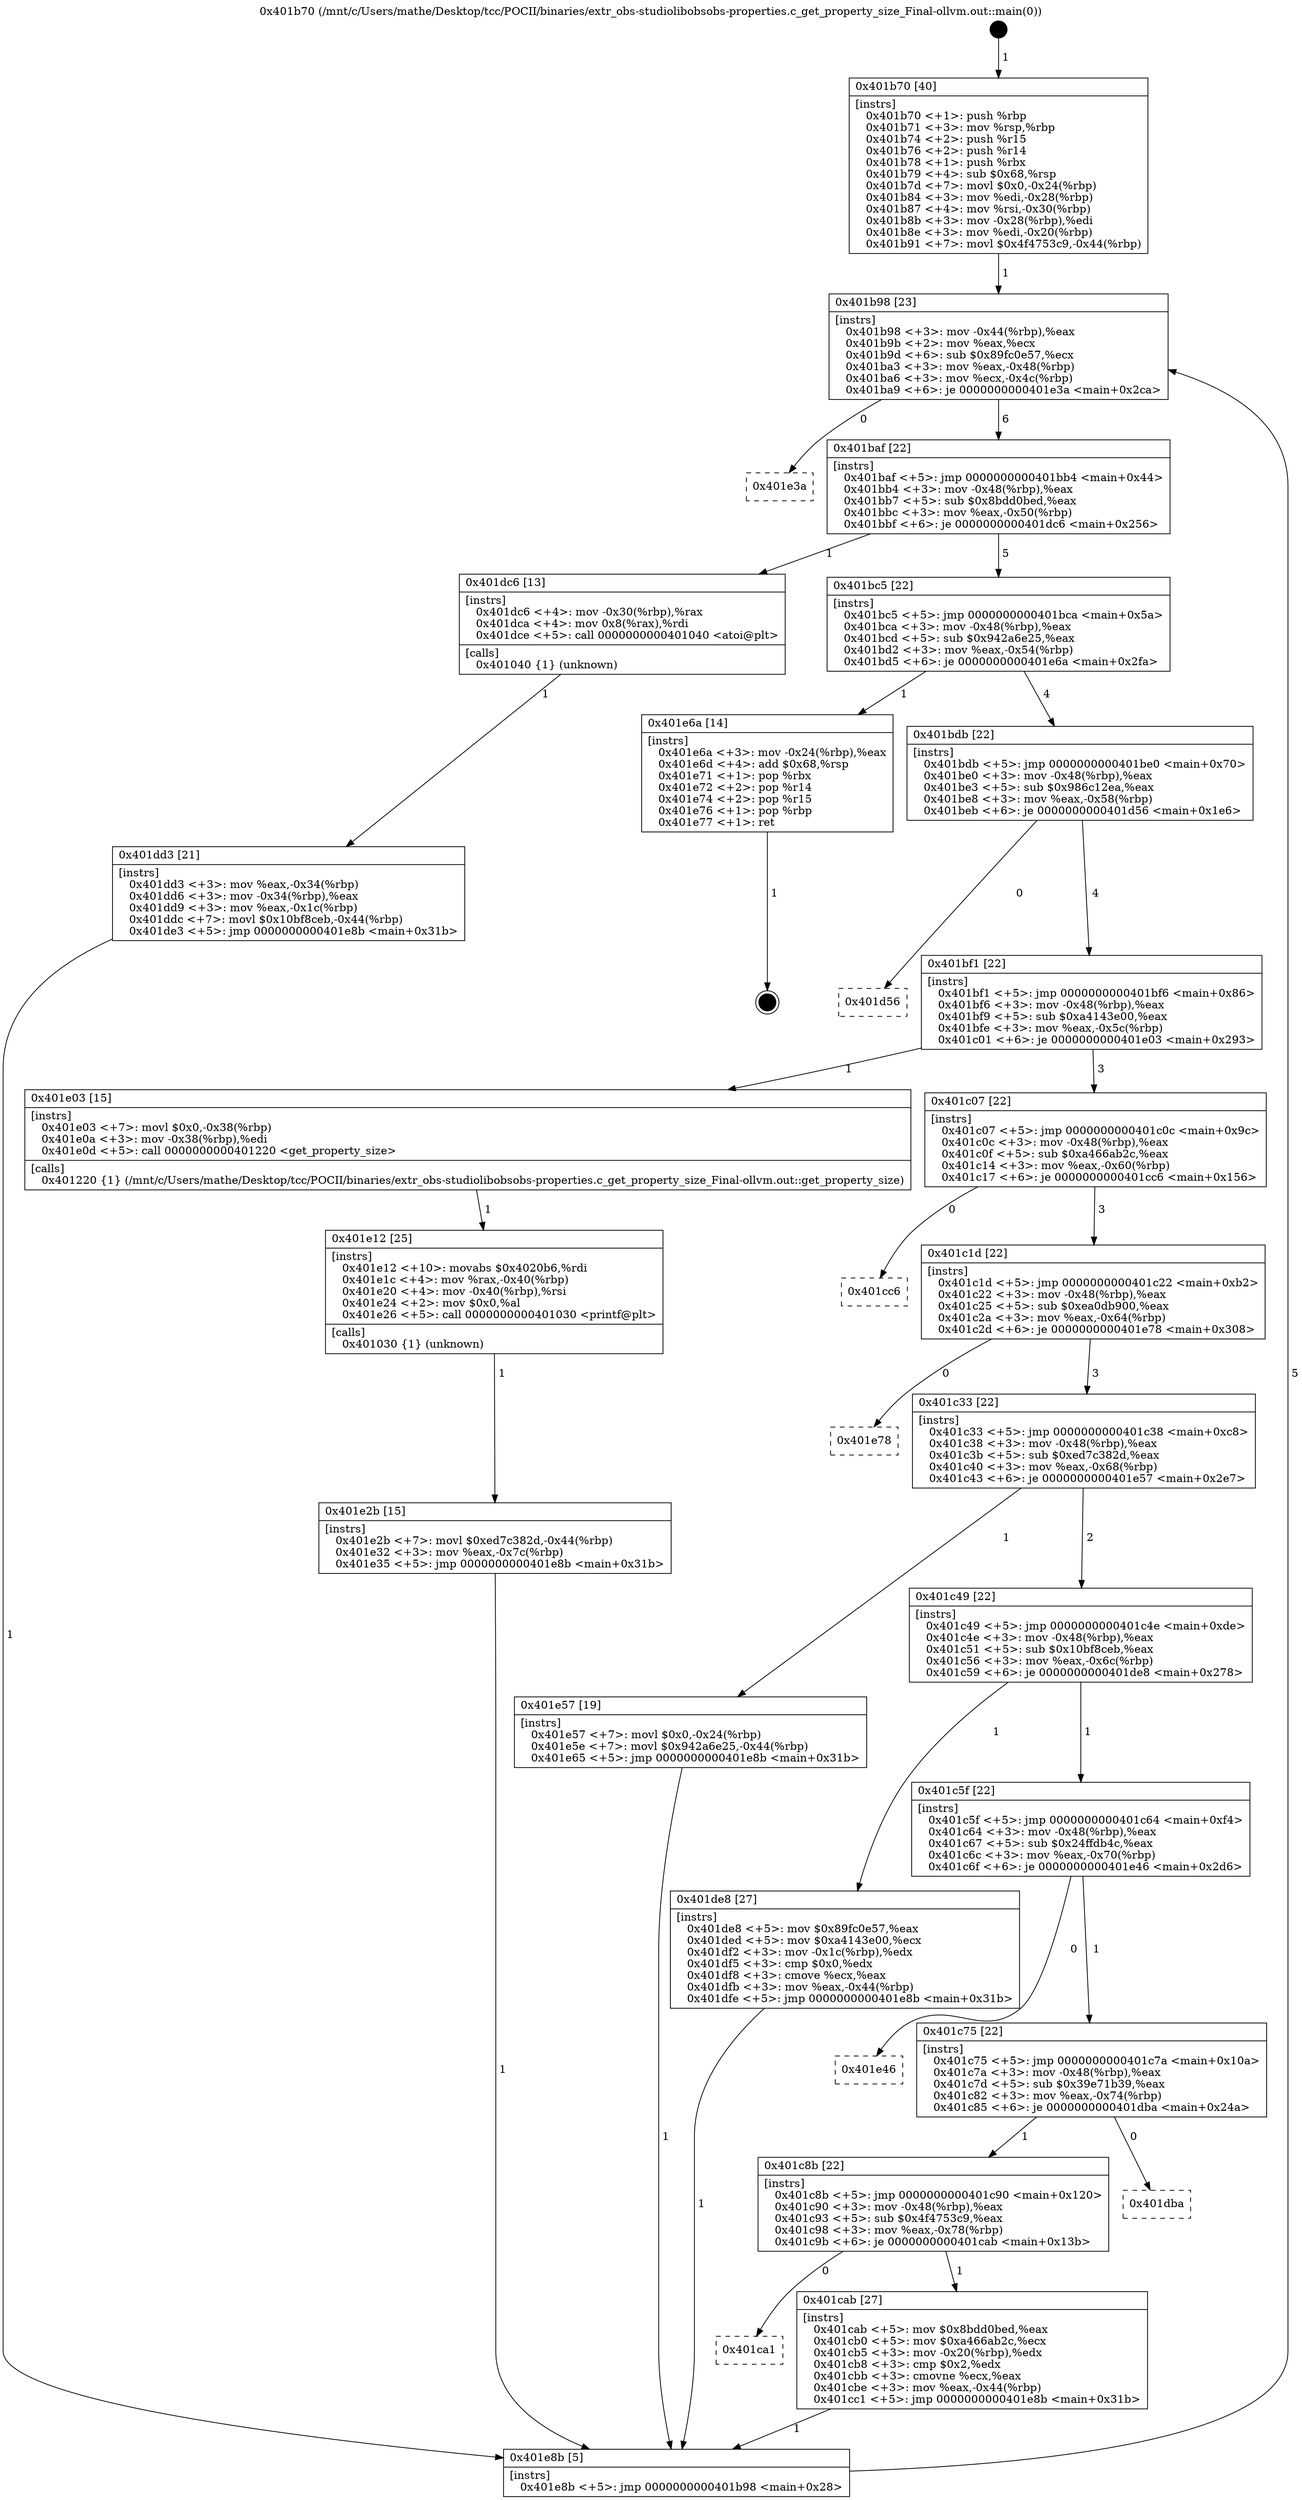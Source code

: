 digraph "0x401b70" {
  label = "0x401b70 (/mnt/c/Users/mathe/Desktop/tcc/POCII/binaries/extr_obs-studiolibobsobs-properties.c_get_property_size_Final-ollvm.out::main(0))"
  labelloc = "t"
  node[shape=record]

  Entry [label="",width=0.3,height=0.3,shape=circle,fillcolor=black,style=filled]
  "0x401b98" [label="{
     0x401b98 [23]\l
     | [instrs]\l
     &nbsp;&nbsp;0x401b98 \<+3\>: mov -0x44(%rbp),%eax\l
     &nbsp;&nbsp;0x401b9b \<+2\>: mov %eax,%ecx\l
     &nbsp;&nbsp;0x401b9d \<+6\>: sub $0x89fc0e57,%ecx\l
     &nbsp;&nbsp;0x401ba3 \<+3\>: mov %eax,-0x48(%rbp)\l
     &nbsp;&nbsp;0x401ba6 \<+3\>: mov %ecx,-0x4c(%rbp)\l
     &nbsp;&nbsp;0x401ba9 \<+6\>: je 0000000000401e3a \<main+0x2ca\>\l
  }"]
  "0x401e3a" [label="{
     0x401e3a\l
  }", style=dashed]
  "0x401baf" [label="{
     0x401baf [22]\l
     | [instrs]\l
     &nbsp;&nbsp;0x401baf \<+5\>: jmp 0000000000401bb4 \<main+0x44\>\l
     &nbsp;&nbsp;0x401bb4 \<+3\>: mov -0x48(%rbp),%eax\l
     &nbsp;&nbsp;0x401bb7 \<+5\>: sub $0x8bdd0bed,%eax\l
     &nbsp;&nbsp;0x401bbc \<+3\>: mov %eax,-0x50(%rbp)\l
     &nbsp;&nbsp;0x401bbf \<+6\>: je 0000000000401dc6 \<main+0x256\>\l
  }"]
  Exit [label="",width=0.3,height=0.3,shape=circle,fillcolor=black,style=filled,peripheries=2]
  "0x401dc6" [label="{
     0x401dc6 [13]\l
     | [instrs]\l
     &nbsp;&nbsp;0x401dc6 \<+4\>: mov -0x30(%rbp),%rax\l
     &nbsp;&nbsp;0x401dca \<+4\>: mov 0x8(%rax),%rdi\l
     &nbsp;&nbsp;0x401dce \<+5\>: call 0000000000401040 \<atoi@plt\>\l
     | [calls]\l
     &nbsp;&nbsp;0x401040 \{1\} (unknown)\l
  }"]
  "0x401bc5" [label="{
     0x401bc5 [22]\l
     | [instrs]\l
     &nbsp;&nbsp;0x401bc5 \<+5\>: jmp 0000000000401bca \<main+0x5a\>\l
     &nbsp;&nbsp;0x401bca \<+3\>: mov -0x48(%rbp),%eax\l
     &nbsp;&nbsp;0x401bcd \<+5\>: sub $0x942a6e25,%eax\l
     &nbsp;&nbsp;0x401bd2 \<+3\>: mov %eax,-0x54(%rbp)\l
     &nbsp;&nbsp;0x401bd5 \<+6\>: je 0000000000401e6a \<main+0x2fa\>\l
  }"]
  "0x401e2b" [label="{
     0x401e2b [15]\l
     | [instrs]\l
     &nbsp;&nbsp;0x401e2b \<+7\>: movl $0xed7c382d,-0x44(%rbp)\l
     &nbsp;&nbsp;0x401e32 \<+3\>: mov %eax,-0x7c(%rbp)\l
     &nbsp;&nbsp;0x401e35 \<+5\>: jmp 0000000000401e8b \<main+0x31b\>\l
  }"]
  "0x401e6a" [label="{
     0x401e6a [14]\l
     | [instrs]\l
     &nbsp;&nbsp;0x401e6a \<+3\>: mov -0x24(%rbp),%eax\l
     &nbsp;&nbsp;0x401e6d \<+4\>: add $0x68,%rsp\l
     &nbsp;&nbsp;0x401e71 \<+1\>: pop %rbx\l
     &nbsp;&nbsp;0x401e72 \<+2\>: pop %r14\l
     &nbsp;&nbsp;0x401e74 \<+2\>: pop %r15\l
     &nbsp;&nbsp;0x401e76 \<+1\>: pop %rbp\l
     &nbsp;&nbsp;0x401e77 \<+1\>: ret\l
  }"]
  "0x401bdb" [label="{
     0x401bdb [22]\l
     | [instrs]\l
     &nbsp;&nbsp;0x401bdb \<+5\>: jmp 0000000000401be0 \<main+0x70\>\l
     &nbsp;&nbsp;0x401be0 \<+3\>: mov -0x48(%rbp),%eax\l
     &nbsp;&nbsp;0x401be3 \<+5\>: sub $0x986c12ea,%eax\l
     &nbsp;&nbsp;0x401be8 \<+3\>: mov %eax,-0x58(%rbp)\l
     &nbsp;&nbsp;0x401beb \<+6\>: je 0000000000401d56 \<main+0x1e6\>\l
  }"]
  "0x401e12" [label="{
     0x401e12 [25]\l
     | [instrs]\l
     &nbsp;&nbsp;0x401e12 \<+10\>: movabs $0x4020b6,%rdi\l
     &nbsp;&nbsp;0x401e1c \<+4\>: mov %rax,-0x40(%rbp)\l
     &nbsp;&nbsp;0x401e20 \<+4\>: mov -0x40(%rbp),%rsi\l
     &nbsp;&nbsp;0x401e24 \<+2\>: mov $0x0,%al\l
     &nbsp;&nbsp;0x401e26 \<+5\>: call 0000000000401030 \<printf@plt\>\l
     | [calls]\l
     &nbsp;&nbsp;0x401030 \{1\} (unknown)\l
  }"]
  "0x401d56" [label="{
     0x401d56\l
  }", style=dashed]
  "0x401bf1" [label="{
     0x401bf1 [22]\l
     | [instrs]\l
     &nbsp;&nbsp;0x401bf1 \<+5\>: jmp 0000000000401bf6 \<main+0x86\>\l
     &nbsp;&nbsp;0x401bf6 \<+3\>: mov -0x48(%rbp),%eax\l
     &nbsp;&nbsp;0x401bf9 \<+5\>: sub $0xa4143e00,%eax\l
     &nbsp;&nbsp;0x401bfe \<+3\>: mov %eax,-0x5c(%rbp)\l
     &nbsp;&nbsp;0x401c01 \<+6\>: je 0000000000401e03 \<main+0x293\>\l
  }"]
  "0x401dd3" [label="{
     0x401dd3 [21]\l
     | [instrs]\l
     &nbsp;&nbsp;0x401dd3 \<+3\>: mov %eax,-0x34(%rbp)\l
     &nbsp;&nbsp;0x401dd6 \<+3\>: mov -0x34(%rbp),%eax\l
     &nbsp;&nbsp;0x401dd9 \<+3\>: mov %eax,-0x1c(%rbp)\l
     &nbsp;&nbsp;0x401ddc \<+7\>: movl $0x10bf8ceb,-0x44(%rbp)\l
     &nbsp;&nbsp;0x401de3 \<+5\>: jmp 0000000000401e8b \<main+0x31b\>\l
  }"]
  "0x401e03" [label="{
     0x401e03 [15]\l
     | [instrs]\l
     &nbsp;&nbsp;0x401e03 \<+7\>: movl $0x0,-0x38(%rbp)\l
     &nbsp;&nbsp;0x401e0a \<+3\>: mov -0x38(%rbp),%edi\l
     &nbsp;&nbsp;0x401e0d \<+5\>: call 0000000000401220 \<get_property_size\>\l
     | [calls]\l
     &nbsp;&nbsp;0x401220 \{1\} (/mnt/c/Users/mathe/Desktop/tcc/POCII/binaries/extr_obs-studiolibobsobs-properties.c_get_property_size_Final-ollvm.out::get_property_size)\l
  }"]
  "0x401c07" [label="{
     0x401c07 [22]\l
     | [instrs]\l
     &nbsp;&nbsp;0x401c07 \<+5\>: jmp 0000000000401c0c \<main+0x9c\>\l
     &nbsp;&nbsp;0x401c0c \<+3\>: mov -0x48(%rbp),%eax\l
     &nbsp;&nbsp;0x401c0f \<+5\>: sub $0xa466ab2c,%eax\l
     &nbsp;&nbsp;0x401c14 \<+3\>: mov %eax,-0x60(%rbp)\l
     &nbsp;&nbsp;0x401c17 \<+6\>: je 0000000000401cc6 \<main+0x156\>\l
  }"]
  "0x401b70" [label="{
     0x401b70 [40]\l
     | [instrs]\l
     &nbsp;&nbsp;0x401b70 \<+1\>: push %rbp\l
     &nbsp;&nbsp;0x401b71 \<+3\>: mov %rsp,%rbp\l
     &nbsp;&nbsp;0x401b74 \<+2\>: push %r15\l
     &nbsp;&nbsp;0x401b76 \<+2\>: push %r14\l
     &nbsp;&nbsp;0x401b78 \<+1\>: push %rbx\l
     &nbsp;&nbsp;0x401b79 \<+4\>: sub $0x68,%rsp\l
     &nbsp;&nbsp;0x401b7d \<+7\>: movl $0x0,-0x24(%rbp)\l
     &nbsp;&nbsp;0x401b84 \<+3\>: mov %edi,-0x28(%rbp)\l
     &nbsp;&nbsp;0x401b87 \<+4\>: mov %rsi,-0x30(%rbp)\l
     &nbsp;&nbsp;0x401b8b \<+3\>: mov -0x28(%rbp),%edi\l
     &nbsp;&nbsp;0x401b8e \<+3\>: mov %edi,-0x20(%rbp)\l
     &nbsp;&nbsp;0x401b91 \<+7\>: movl $0x4f4753c9,-0x44(%rbp)\l
  }"]
  "0x401cc6" [label="{
     0x401cc6\l
  }", style=dashed]
  "0x401c1d" [label="{
     0x401c1d [22]\l
     | [instrs]\l
     &nbsp;&nbsp;0x401c1d \<+5\>: jmp 0000000000401c22 \<main+0xb2\>\l
     &nbsp;&nbsp;0x401c22 \<+3\>: mov -0x48(%rbp),%eax\l
     &nbsp;&nbsp;0x401c25 \<+5\>: sub $0xea0db900,%eax\l
     &nbsp;&nbsp;0x401c2a \<+3\>: mov %eax,-0x64(%rbp)\l
     &nbsp;&nbsp;0x401c2d \<+6\>: je 0000000000401e78 \<main+0x308\>\l
  }"]
  "0x401e8b" [label="{
     0x401e8b [5]\l
     | [instrs]\l
     &nbsp;&nbsp;0x401e8b \<+5\>: jmp 0000000000401b98 \<main+0x28\>\l
  }"]
  "0x401e78" [label="{
     0x401e78\l
  }", style=dashed]
  "0x401c33" [label="{
     0x401c33 [22]\l
     | [instrs]\l
     &nbsp;&nbsp;0x401c33 \<+5\>: jmp 0000000000401c38 \<main+0xc8\>\l
     &nbsp;&nbsp;0x401c38 \<+3\>: mov -0x48(%rbp),%eax\l
     &nbsp;&nbsp;0x401c3b \<+5\>: sub $0xed7c382d,%eax\l
     &nbsp;&nbsp;0x401c40 \<+3\>: mov %eax,-0x68(%rbp)\l
     &nbsp;&nbsp;0x401c43 \<+6\>: je 0000000000401e57 \<main+0x2e7\>\l
  }"]
  "0x401ca1" [label="{
     0x401ca1\l
  }", style=dashed]
  "0x401e57" [label="{
     0x401e57 [19]\l
     | [instrs]\l
     &nbsp;&nbsp;0x401e57 \<+7\>: movl $0x0,-0x24(%rbp)\l
     &nbsp;&nbsp;0x401e5e \<+7\>: movl $0x942a6e25,-0x44(%rbp)\l
     &nbsp;&nbsp;0x401e65 \<+5\>: jmp 0000000000401e8b \<main+0x31b\>\l
  }"]
  "0x401c49" [label="{
     0x401c49 [22]\l
     | [instrs]\l
     &nbsp;&nbsp;0x401c49 \<+5\>: jmp 0000000000401c4e \<main+0xde\>\l
     &nbsp;&nbsp;0x401c4e \<+3\>: mov -0x48(%rbp),%eax\l
     &nbsp;&nbsp;0x401c51 \<+5\>: sub $0x10bf8ceb,%eax\l
     &nbsp;&nbsp;0x401c56 \<+3\>: mov %eax,-0x6c(%rbp)\l
     &nbsp;&nbsp;0x401c59 \<+6\>: je 0000000000401de8 \<main+0x278\>\l
  }"]
  "0x401cab" [label="{
     0x401cab [27]\l
     | [instrs]\l
     &nbsp;&nbsp;0x401cab \<+5\>: mov $0x8bdd0bed,%eax\l
     &nbsp;&nbsp;0x401cb0 \<+5\>: mov $0xa466ab2c,%ecx\l
     &nbsp;&nbsp;0x401cb5 \<+3\>: mov -0x20(%rbp),%edx\l
     &nbsp;&nbsp;0x401cb8 \<+3\>: cmp $0x2,%edx\l
     &nbsp;&nbsp;0x401cbb \<+3\>: cmovne %ecx,%eax\l
     &nbsp;&nbsp;0x401cbe \<+3\>: mov %eax,-0x44(%rbp)\l
     &nbsp;&nbsp;0x401cc1 \<+5\>: jmp 0000000000401e8b \<main+0x31b\>\l
  }"]
  "0x401de8" [label="{
     0x401de8 [27]\l
     | [instrs]\l
     &nbsp;&nbsp;0x401de8 \<+5\>: mov $0x89fc0e57,%eax\l
     &nbsp;&nbsp;0x401ded \<+5\>: mov $0xa4143e00,%ecx\l
     &nbsp;&nbsp;0x401df2 \<+3\>: mov -0x1c(%rbp),%edx\l
     &nbsp;&nbsp;0x401df5 \<+3\>: cmp $0x0,%edx\l
     &nbsp;&nbsp;0x401df8 \<+3\>: cmove %ecx,%eax\l
     &nbsp;&nbsp;0x401dfb \<+3\>: mov %eax,-0x44(%rbp)\l
     &nbsp;&nbsp;0x401dfe \<+5\>: jmp 0000000000401e8b \<main+0x31b\>\l
  }"]
  "0x401c5f" [label="{
     0x401c5f [22]\l
     | [instrs]\l
     &nbsp;&nbsp;0x401c5f \<+5\>: jmp 0000000000401c64 \<main+0xf4\>\l
     &nbsp;&nbsp;0x401c64 \<+3\>: mov -0x48(%rbp),%eax\l
     &nbsp;&nbsp;0x401c67 \<+5\>: sub $0x24ffdb4c,%eax\l
     &nbsp;&nbsp;0x401c6c \<+3\>: mov %eax,-0x70(%rbp)\l
     &nbsp;&nbsp;0x401c6f \<+6\>: je 0000000000401e46 \<main+0x2d6\>\l
  }"]
  "0x401c8b" [label="{
     0x401c8b [22]\l
     | [instrs]\l
     &nbsp;&nbsp;0x401c8b \<+5\>: jmp 0000000000401c90 \<main+0x120\>\l
     &nbsp;&nbsp;0x401c90 \<+3\>: mov -0x48(%rbp),%eax\l
     &nbsp;&nbsp;0x401c93 \<+5\>: sub $0x4f4753c9,%eax\l
     &nbsp;&nbsp;0x401c98 \<+3\>: mov %eax,-0x78(%rbp)\l
     &nbsp;&nbsp;0x401c9b \<+6\>: je 0000000000401cab \<main+0x13b\>\l
  }"]
  "0x401e46" [label="{
     0x401e46\l
  }", style=dashed]
  "0x401c75" [label="{
     0x401c75 [22]\l
     | [instrs]\l
     &nbsp;&nbsp;0x401c75 \<+5\>: jmp 0000000000401c7a \<main+0x10a\>\l
     &nbsp;&nbsp;0x401c7a \<+3\>: mov -0x48(%rbp),%eax\l
     &nbsp;&nbsp;0x401c7d \<+5\>: sub $0x39e71b39,%eax\l
     &nbsp;&nbsp;0x401c82 \<+3\>: mov %eax,-0x74(%rbp)\l
     &nbsp;&nbsp;0x401c85 \<+6\>: je 0000000000401dba \<main+0x24a\>\l
  }"]
  "0x401dba" [label="{
     0x401dba\l
  }", style=dashed]
  Entry -> "0x401b70" [label=" 1"]
  "0x401b98" -> "0x401e3a" [label=" 0"]
  "0x401b98" -> "0x401baf" [label=" 6"]
  "0x401e6a" -> Exit [label=" 1"]
  "0x401baf" -> "0x401dc6" [label=" 1"]
  "0x401baf" -> "0x401bc5" [label=" 5"]
  "0x401e57" -> "0x401e8b" [label=" 1"]
  "0x401bc5" -> "0x401e6a" [label=" 1"]
  "0x401bc5" -> "0x401bdb" [label=" 4"]
  "0x401e2b" -> "0x401e8b" [label=" 1"]
  "0x401bdb" -> "0x401d56" [label=" 0"]
  "0x401bdb" -> "0x401bf1" [label=" 4"]
  "0x401e12" -> "0x401e2b" [label=" 1"]
  "0x401bf1" -> "0x401e03" [label=" 1"]
  "0x401bf1" -> "0x401c07" [label=" 3"]
  "0x401e03" -> "0x401e12" [label=" 1"]
  "0x401c07" -> "0x401cc6" [label=" 0"]
  "0x401c07" -> "0x401c1d" [label=" 3"]
  "0x401de8" -> "0x401e8b" [label=" 1"]
  "0x401c1d" -> "0x401e78" [label=" 0"]
  "0x401c1d" -> "0x401c33" [label=" 3"]
  "0x401dd3" -> "0x401e8b" [label=" 1"]
  "0x401c33" -> "0x401e57" [label=" 1"]
  "0x401c33" -> "0x401c49" [label=" 2"]
  "0x401dc6" -> "0x401dd3" [label=" 1"]
  "0x401c49" -> "0x401de8" [label=" 1"]
  "0x401c49" -> "0x401c5f" [label=" 1"]
  "0x401e8b" -> "0x401b98" [label=" 5"]
  "0x401c5f" -> "0x401e46" [label=" 0"]
  "0x401c5f" -> "0x401c75" [label=" 1"]
  "0x401cab" -> "0x401e8b" [label=" 1"]
  "0x401c75" -> "0x401dba" [label=" 0"]
  "0x401c75" -> "0x401c8b" [label=" 1"]
  "0x401b70" -> "0x401b98" [label=" 1"]
  "0x401c8b" -> "0x401cab" [label=" 1"]
  "0x401c8b" -> "0x401ca1" [label=" 0"]
}
